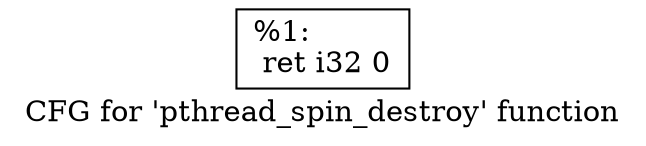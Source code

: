 digraph "CFG for 'pthread_spin_destroy' function" {
	label="CFG for 'pthread_spin_destroy' function";

	Node0x1ff5d50 [shape=record,label="{%1:\l  ret i32 0\l}"];
}
